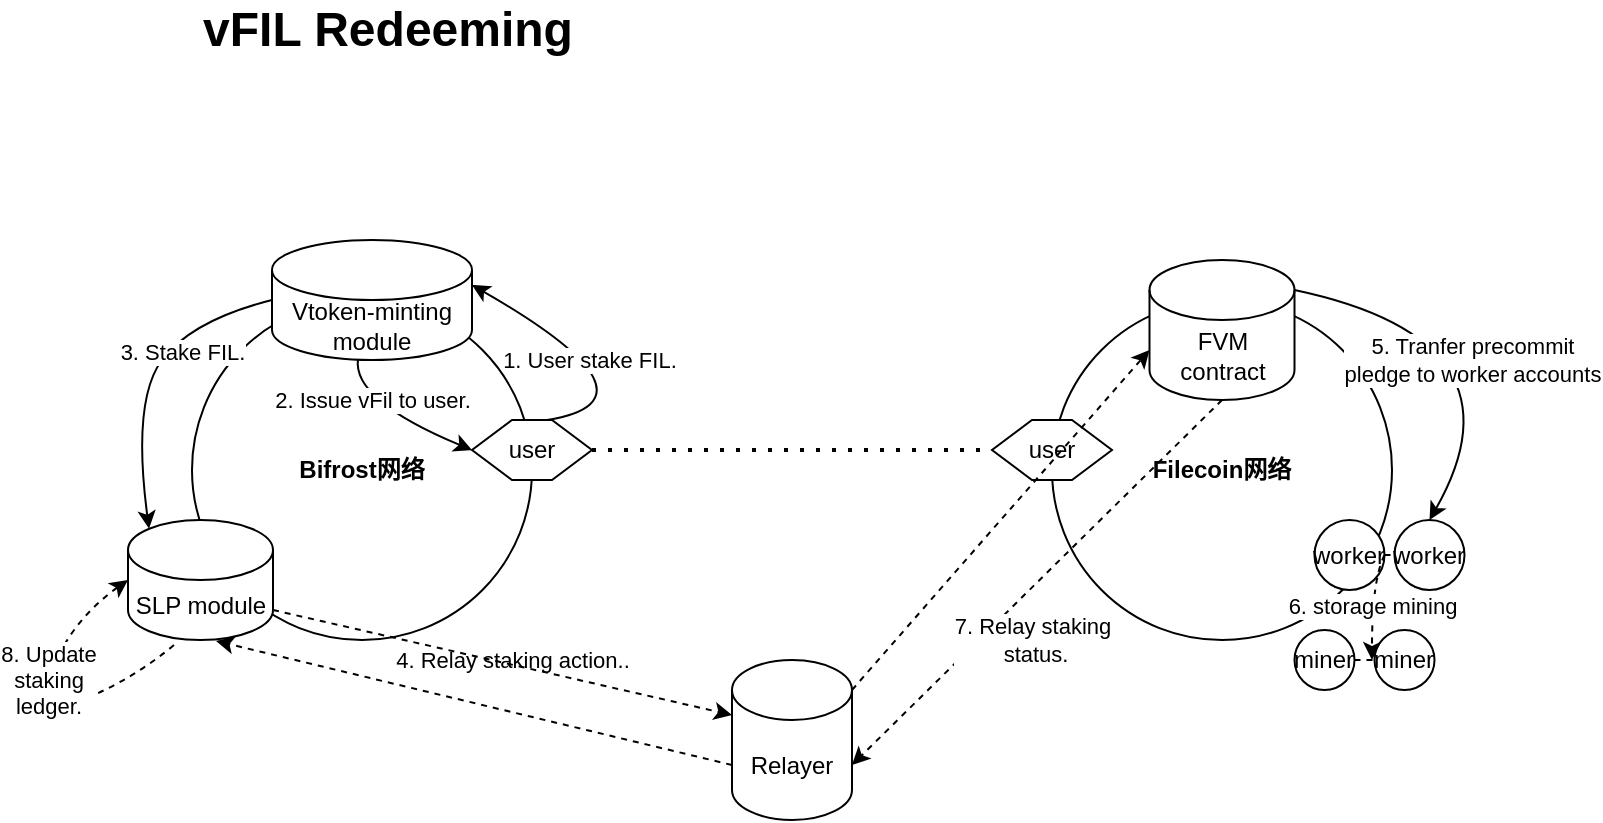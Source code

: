 <mxfile version="20.5.3" type="github"><diagram id="1qVJCfuYaMeoUfc-0dYW" name="Page-1"><mxGraphModel dx="1426" dy="769" grid="1" gridSize="10" guides="1" tooltips="1" connect="1" arrows="1" fold="1" page="1" pageScale="1" pageWidth="827" pageHeight="1169" math="0" shadow="0"><root><mxCell id="0"/><mxCell id="1" parent="0"/><mxCell id="QOcSFR8y_e22kkafj4sU-1" value="&lt;b&gt;Bifrost网络&lt;/b&gt;" style="ellipse;whiteSpace=wrap;html=1;aspect=fixed;" parent="1" vertex="1"><mxGeometry x="120" y="210" width="170" height="170" as="geometry"/></mxCell><mxCell id="QOcSFR8y_e22kkafj4sU-2" value="&lt;b&gt;Filecoin网络&lt;/b&gt;" style="ellipse;whiteSpace=wrap;html=1;aspect=fixed;" parent="1" vertex="1"><mxGeometry x="550" y="210" width="170" height="170" as="geometry"/></mxCell><mxCell id="QOcSFR8y_e22kkafj4sU-6" value="user" style="shape=hexagon;perimeter=hexagonPerimeter2;whiteSpace=wrap;html=1;fixedSize=1;" parent="1" vertex="1"><mxGeometry x="260" y="270" width="60" height="30" as="geometry"/></mxCell><mxCell id="QOcSFR8y_e22kkafj4sU-7" value="user" style="shape=hexagon;perimeter=hexagonPerimeter2;whiteSpace=wrap;html=1;fixedSize=1;" parent="1" vertex="1"><mxGeometry x="520" y="270" width="60" height="30" as="geometry"/></mxCell><mxCell id="QOcSFR8y_e22kkafj4sU-8" value="" style="endArrow=none;dashed=1;html=1;dashPattern=1 3;strokeWidth=2;rounded=0;exitX=1;exitY=0.5;exitDx=0;exitDy=0;entryX=0;entryY=0.5;entryDx=0;entryDy=0;" parent="1" source="QOcSFR8y_e22kkafj4sU-6" target="QOcSFR8y_e22kkafj4sU-7" edge="1"><mxGeometry width="50" height="50" relative="1" as="geometry"><mxPoint x="360" y="350" as="sourcePoint"/><mxPoint x="410" y="300" as="targetPoint"/></mxGeometry></mxCell><mxCell id="QOcSFR8y_e22kkafj4sU-9" value="FVM contract" style="shape=cylinder3;whiteSpace=wrap;html=1;boundedLbl=1;backgroundOutline=1;size=15;" parent="1" vertex="1"><mxGeometry x="598.75" y="190" width="72.5" height="70" as="geometry"/></mxCell><mxCell id="QOcSFR8y_e22kkafj4sU-10" value="worker" style="ellipse;whiteSpace=wrap;html=1;aspect=fixed;" parent="1" vertex="1"><mxGeometry x="681.25" y="320" width="35" height="35" as="geometry"/></mxCell><mxCell id="QOcSFR8y_e22kkafj4sU-11" value="SLP module" style="shape=cylinder3;whiteSpace=wrap;html=1;boundedLbl=1;backgroundOutline=1;size=15;" parent="1" vertex="1"><mxGeometry x="88" y="320" width="72.5" height="60" as="geometry"/></mxCell><mxCell id="womPOICztjm91fhaPhi_-1" value="Relayer" style="shape=cylinder3;whiteSpace=wrap;html=1;boundedLbl=1;backgroundOutline=1;size=15;" parent="1" vertex="1"><mxGeometry x="390" y="390" width="60" height="80" as="geometry"/></mxCell><mxCell id="womPOICztjm91fhaPhi_-3" value="miner" style="ellipse;whiteSpace=wrap;html=1;aspect=fixed;" parent="1" vertex="1"><mxGeometry x="671.25" y="375" width="30" height="30" as="geometry"/></mxCell><mxCell id="womPOICztjm91fhaPhi_-4" value="miner" style="ellipse;whiteSpace=wrap;html=1;aspect=fixed;" parent="1" vertex="1"><mxGeometry x="711.25" y="375" width="30" height="30" as="geometry"/></mxCell><mxCell id="womPOICztjm91fhaPhi_-7" value="" style="endArrow=none;dashed=1;html=1;rounded=0;exitX=1;exitY=0.5;exitDx=0;exitDy=0;" parent="1" source="womPOICztjm91fhaPhi_-3" edge="1"><mxGeometry width="50" height="50" relative="1" as="geometry"><mxPoint x="701.25" y="435" as="sourcePoint"/><mxPoint x="711.25" y="390" as="targetPoint"/></mxGeometry></mxCell><mxCell id="womPOICztjm91fhaPhi_-11" value="" style="endArrow=classic;html=1;rounded=0;dashed=1;entryX=0;entryY=0;entryDx=0;entryDy=45;entryPerimeter=0;exitX=1;exitY=0;exitDx=0;exitDy=15;exitPerimeter=0;" parent="1" source="womPOICztjm91fhaPhi_-1" target="QOcSFR8y_e22kkafj4sU-9" edge="1"><mxGeometry width="50" height="50" relative="1" as="geometry"><mxPoint x="550" y="480" as="sourcePoint"/><mxPoint x="540" y="510" as="targetPoint"/></mxGeometry></mxCell><mxCell id="yuQFEDINcLpY2eNo5cRC-11" value="4. Relay staking action.." style="edgeLabel;html=1;align=center;verticalAlign=middle;resizable=0;points=[];" parent="womPOICztjm91fhaPhi_-11" vertex="1" connectable="0"><mxGeometry x="0.147" y="-1" relative="1" as="geometry"><mxPoint x="-256" y="82" as="offset"/></mxGeometry></mxCell><mxCell id="womPOICztjm91fhaPhi_-12" value="" style="endArrow=classic;html=1;rounded=0;dashed=1;entryX=0;entryY=0;entryDx=0;entryDy=27.5;entryPerimeter=0;exitX=1;exitY=1;exitDx=0;exitDy=-15;exitPerimeter=0;" parent="1" source="QOcSFR8y_e22kkafj4sU-11" target="womPOICztjm91fhaPhi_-1" edge="1"><mxGeometry width="50" height="50" relative="1" as="geometry"><mxPoint x="120" y="480" as="sourcePoint"/><mxPoint x="280" y="510" as="targetPoint"/></mxGeometry></mxCell><mxCell id="womPOICztjm91fhaPhi_-15" value="vFIL Redeeming" style="text;html=1;strokeColor=none;fillColor=none;align=center;verticalAlign=middle;whiteSpace=wrap;rounded=0;fontStyle=1;fontSize=24;" parent="1" vertex="1"><mxGeometry x="88" y="60" width="260" height="30" as="geometry"/></mxCell><mxCell id="yuQFEDINcLpY2eNo5cRC-3" value="worker" style="ellipse;whiteSpace=wrap;html=1;aspect=fixed;" parent="1" vertex="1"><mxGeometry x="721.25" y="320" width="35" height="35" as="geometry"/></mxCell><mxCell id="yuQFEDINcLpY2eNo5cRC-4" value="" style="endArrow=none;dashed=1;html=1;rounded=0;exitX=1;exitY=0.5;exitDx=0;exitDy=0;entryX=0;entryY=0.5;entryDx=0;entryDy=0;" parent="1" source="QOcSFR8y_e22kkafj4sU-10" target="yuQFEDINcLpY2eNo5cRC-3" edge="1"><mxGeometry width="50" height="50" relative="1" as="geometry"><mxPoint x="711.25" y="495" as="sourcePoint"/><mxPoint x="761.25" y="445" as="targetPoint"/></mxGeometry></mxCell><mxCell id="a1JTIRyVCKcMxM_mY2sI-1" value="Vtoken-minting module" style="shape=cylinder3;whiteSpace=wrap;html=1;boundedLbl=1;backgroundOutline=1;size=15;" parent="1" vertex="1"><mxGeometry x="160" y="180" width="100" height="60" as="geometry"/></mxCell><mxCell id="a1JTIRyVCKcMxM_mY2sI-2" value="" style="curved=1;endArrow=classic;html=1;rounded=0;entryX=1;entryY=0;entryDx=0;entryDy=22.5;entryPerimeter=0;exitX=0.625;exitY=0;exitDx=0;exitDy=0;" parent="1" source="QOcSFR8y_e22kkafj4sU-6" target="a1JTIRyVCKcMxM_mY2sI-1" edge="1"><mxGeometry width="50" height="50" relative="1" as="geometry"><mxPoint x="310" y="260" as="sourcePoint"/><mxPoint x="360" y="210" as="targetPoint"/><Array as="points"><mxPoint x="360" y="260"/></Array></mxGeometry></mxCell><mxCell id="a1JTIRyVCKcMxM_mY2sI-3" value="1. User stake FIL.&amp;nbsp;" style="edgeLabel;html=1;align=center;verticalAlign=middle;resizable=0;points=[];" parent="a1JTIRyVCKcMxM_mY2sI-2" vertex="1" connectable="0"><mxGeometry x="0.647" y="3" relative="1" as="geometry"><mxPoint x="34" y="19" as="offset"/></mxGeometry></mxCell><mxCell id="a1JTIRyVCKcMxM_mY2sI-5" value="" style="curved=1;endArrow=classic;html=1;rounded=0;exitX=0.43;exitY=0.992;exitDx=0;exitDy=0;exitPerimeter=0;entryX=0;entryY=0.5;entryDx=0;entryDy=0;" parent="1" source="a1JTIRyVCKcMxM_mY2sI-1" target="QOcSFR8y_e22kkafj4sU-6" edge="1"><mxGeometry width="50" height="50" relative="1" as="geometry"><mxPoint x="200" y="310" as="sourcePoint"/><mxPoint x="250" y="260" as="targetPoint"/><Array as="points"><mxPoint x="200" y="260"/></Array></mxGeometry></mxCell><mxCell id="a1JTIRyVCKcMxM_mY2sI-6" value="2. Issue vFil to user." style="edgeLabel;html=1;align=center;verticalAlign=middle;resizable=0;points=[];" parent="a1JTIRyVCKcMxM_mY2sI-5" vertex="1" connectable="0"><mxGeometry x="-0.354" y="7" relative="1" as="geometry"><mxPoint x="1" y="4" as="offset"/></mxGeometry></mxCell><mxCell id="a1JTIRyVCKcMxM_mY2sI-7" value="" style="curved=1;endArrow=classic;html=1;rounded=0;exitX=0;exitY=0.5;exitDx=0;exitDy=0;exitPerimeter=0;entryX=0.145;entryY=0;entryDx=0;entryDy=4.35;entryPerimeter=0;" parent="1" source="a1JTIRyVCKcMxM_mY2sI-1" target="QOcSFR8y_e22kkafj4sU-11" edge="1"><mxGeometry width="50" height="50" relative="1" as="geometry"><mxPoint x="40" y="260" as="sourcePoint"/><mxPoint x="90" y="210" as="targetPoint"/><Array as="points"><mxPoint x="120" y="220"/><mxPoint x="90" y="260"/></Array></mxGeometry></mxCell><mxCell id="a1JTIRyVCKcMxM_mY2sI-8" value="3. Stake FIL." style="edgeLabel;html=1;align=center;verticalAlign=middle;resizable=0;points=[];" parent="a1JTIRyVCKcMxM_mY2sI-7" vertex="1" connectable="0"><mxGeometry x="-0.256" y="6" relative="1" as="geometry"><mxPoint y="-1" as="offset"/></mxGeometry></mxCell><mxCell id="a1JTIRyVCKcMxM_mY2sI-9" value="" style="curved=1;endArrow=classic;html=1;rounded=0;exitX=1;exitY=0;exitDx=0;exitDy=15;exitPerimeter=0;entryX=0.5;entryY=0;entryDx=0;entryDy=0;" parent="1" source="QOcSFR8y_e22kkafj4sU-9" target="yuQFEDINcLpY2eNo5cRC-3" edge="1"><mxGeometry width="50" height="50" relative="1" as="geometry"><mxPoint x="740" y="230" as="sourcePoint"/><mxPoint x="790" y="180" as="targetPoint"/><Array as="points"><mxPoint x="790" y="230"/></Array></mxGeometry></mxCell><mxCell id="a1JTIRyVCKcMxM_mY2sI-10" value="5. Tranfer precommit&lt;br&gt;pledge to worker accounts" style="edgeLabel;html=1;align=center;verticalAlign=middle;resizable=0;points=[];" parent="a1JTIRyVCKcMxM_mY2sI-9" vertex="1" connectable="0"><mxGeometry x="-0.306" y="-18" relative="1" as="geometry"><mxPoint x="16" y="1" as="offset"/></mxGeometry></mxCell><mxCell id="a1JTIRyVCKcMxM_mY2sI-12" value="" style="curved=1;endArrow=classic;html=1;rounded=0;exitX=1;exitY=0.5;exitDx=0;exitDy=0;dashed=1;" parent="1" source="QOcSFR8y_e22kkafj4sU-10" edge="1"><mxGeometry width="50" height="50" relative="1" as="geometry"><mxPoint x="710" y="400" as="sourcePoint"/><mxPoint x="710" y="390" as="targetPoint"/><Array as="points"><mxPoint x="710" y="350"/></Array></mxGeometry></mxCell><mxCell id="a1JTIRyVCKcMxM_mY2sI-13" value="6. storage mining" style="edgeLabel;html=1;align=center;verticalAlign=middle;resizable=0;points=[];" parent="a1JTIRyVCKcMxM_mY2sI-12" vertex="1" connectable="0"><mxGeometry x="-0.001" relative="1" as="geometry"><mxPoint as="offset"/></mxGeometry></mxCell><mxCell id="a1JTIRyVCKcMxM_mY2sI-14" value="" style="endArrow=classic;html=1;rounded=0;dashed=1;exitX=0.5;exitY=1;exitDx=0;exitDy=0;exitPerimeter=0;entryX=1;entryY=0;entryDx=0;entryDy=52.5;entryPerimeter=0;" parent="1" source="QOcSFR8y_e22kkafj4sU-9" target="womPOICztjm91fhaPhi_-1" edge="1"><mxGeometry width="50" height="50" relative="1" as="geometry"><mxPoint x="530" y="450" as="sourcePoint"/><mxPoint x="580" y="400" as="targetPoint"/></mxGeometry></mxCell><mxCell id="a1JTIRyVCKcMxM_mY2sI-15" value="7. Relay staking&lt;br&gt;&amp;nbsp;status." style="edgeLabel;html=1;align=center;verticalAlign=middle;resizable=0;points=[];" parent="a1JTIRyVCKcMxM_mY2sI-14" vertex="1" connectable="0"><mxGeometry x="0.007" y="3" relative="1" as="geometry"><mxPoint x="-4" y="26" as="offset"/></mxGeometry></mxCell><mxCell id="a1JTIRyVCKcMxM_mY2sI-17" value="" style="endArrow=classic;html=1;rounded=0;dashed=1;exitX=0;exitY=0;exitDx=0;exitDy=52.5;exitPerimeter=0;entryX=0.607;entryY=1.008;entryDx=0;entryDy=0;entryPerimeter=0;" parent="1" source="womPOICztjm91fhaPhi_-1" target="QOcSFR8y_e22kkafj4sU-11" edge="1"><mxGeometry width="50" height="50" relative="1" as="geometry"><mxPoint x="210" y="480" as="sourcePoint"/><mxPoint x="260" y="430" as="targetPoint"/></mxGeometry></mxCell><mxCell id="a1JTIRyVCKcMxM_mY2sI-18" value="" style="curved=1;endArrow=classic;html=1;rounded=0;dashed=1;entryX=0;entryY=0.5;entryDx=0;entryDy=0;entryPerimeter=0;exitX=0.317;exitY=1.042;exitDx=0;exitDy=0;exitPerimeter=0;" parent="1" source="QOcSFR8y_e22kkafj4sU-11" target="QOcSFR8y_e22kkafj4sU-11" edge="1"><mxGeometry width="50" height="50" relative="1" as="geometry"><mxPoint x="70" y="440" as="sourcePoint"/><mxPoint x="120" y="390" as="targetPoint"/><Array as="points"><mxPoint x="90" y="400"/><mxPoint x="40" y="420"/><mxPoint x="60" y="370"/></Array></mxGeometry></mxCell><mxCell id="a1JTIRyVCKcMxM_mY2sI-19" value="8. Update&lt;br&gt;staking&lt;br&gt;ledger." style="edgeLabel;html=1;align=center;verticalAlign=middle;resizable=0;points=[];" parent="a1JTIRyVCKcMxM_mY2sI-18" vertex="1" connectable="0"><mxGeometry x="0.102" y="-5" relative="1" as="geometry"><mxPoint x="-1" y="-11" as="offset"/></mxGeometry></mxCell></root></mxGraphModel></diagram></mxfile>